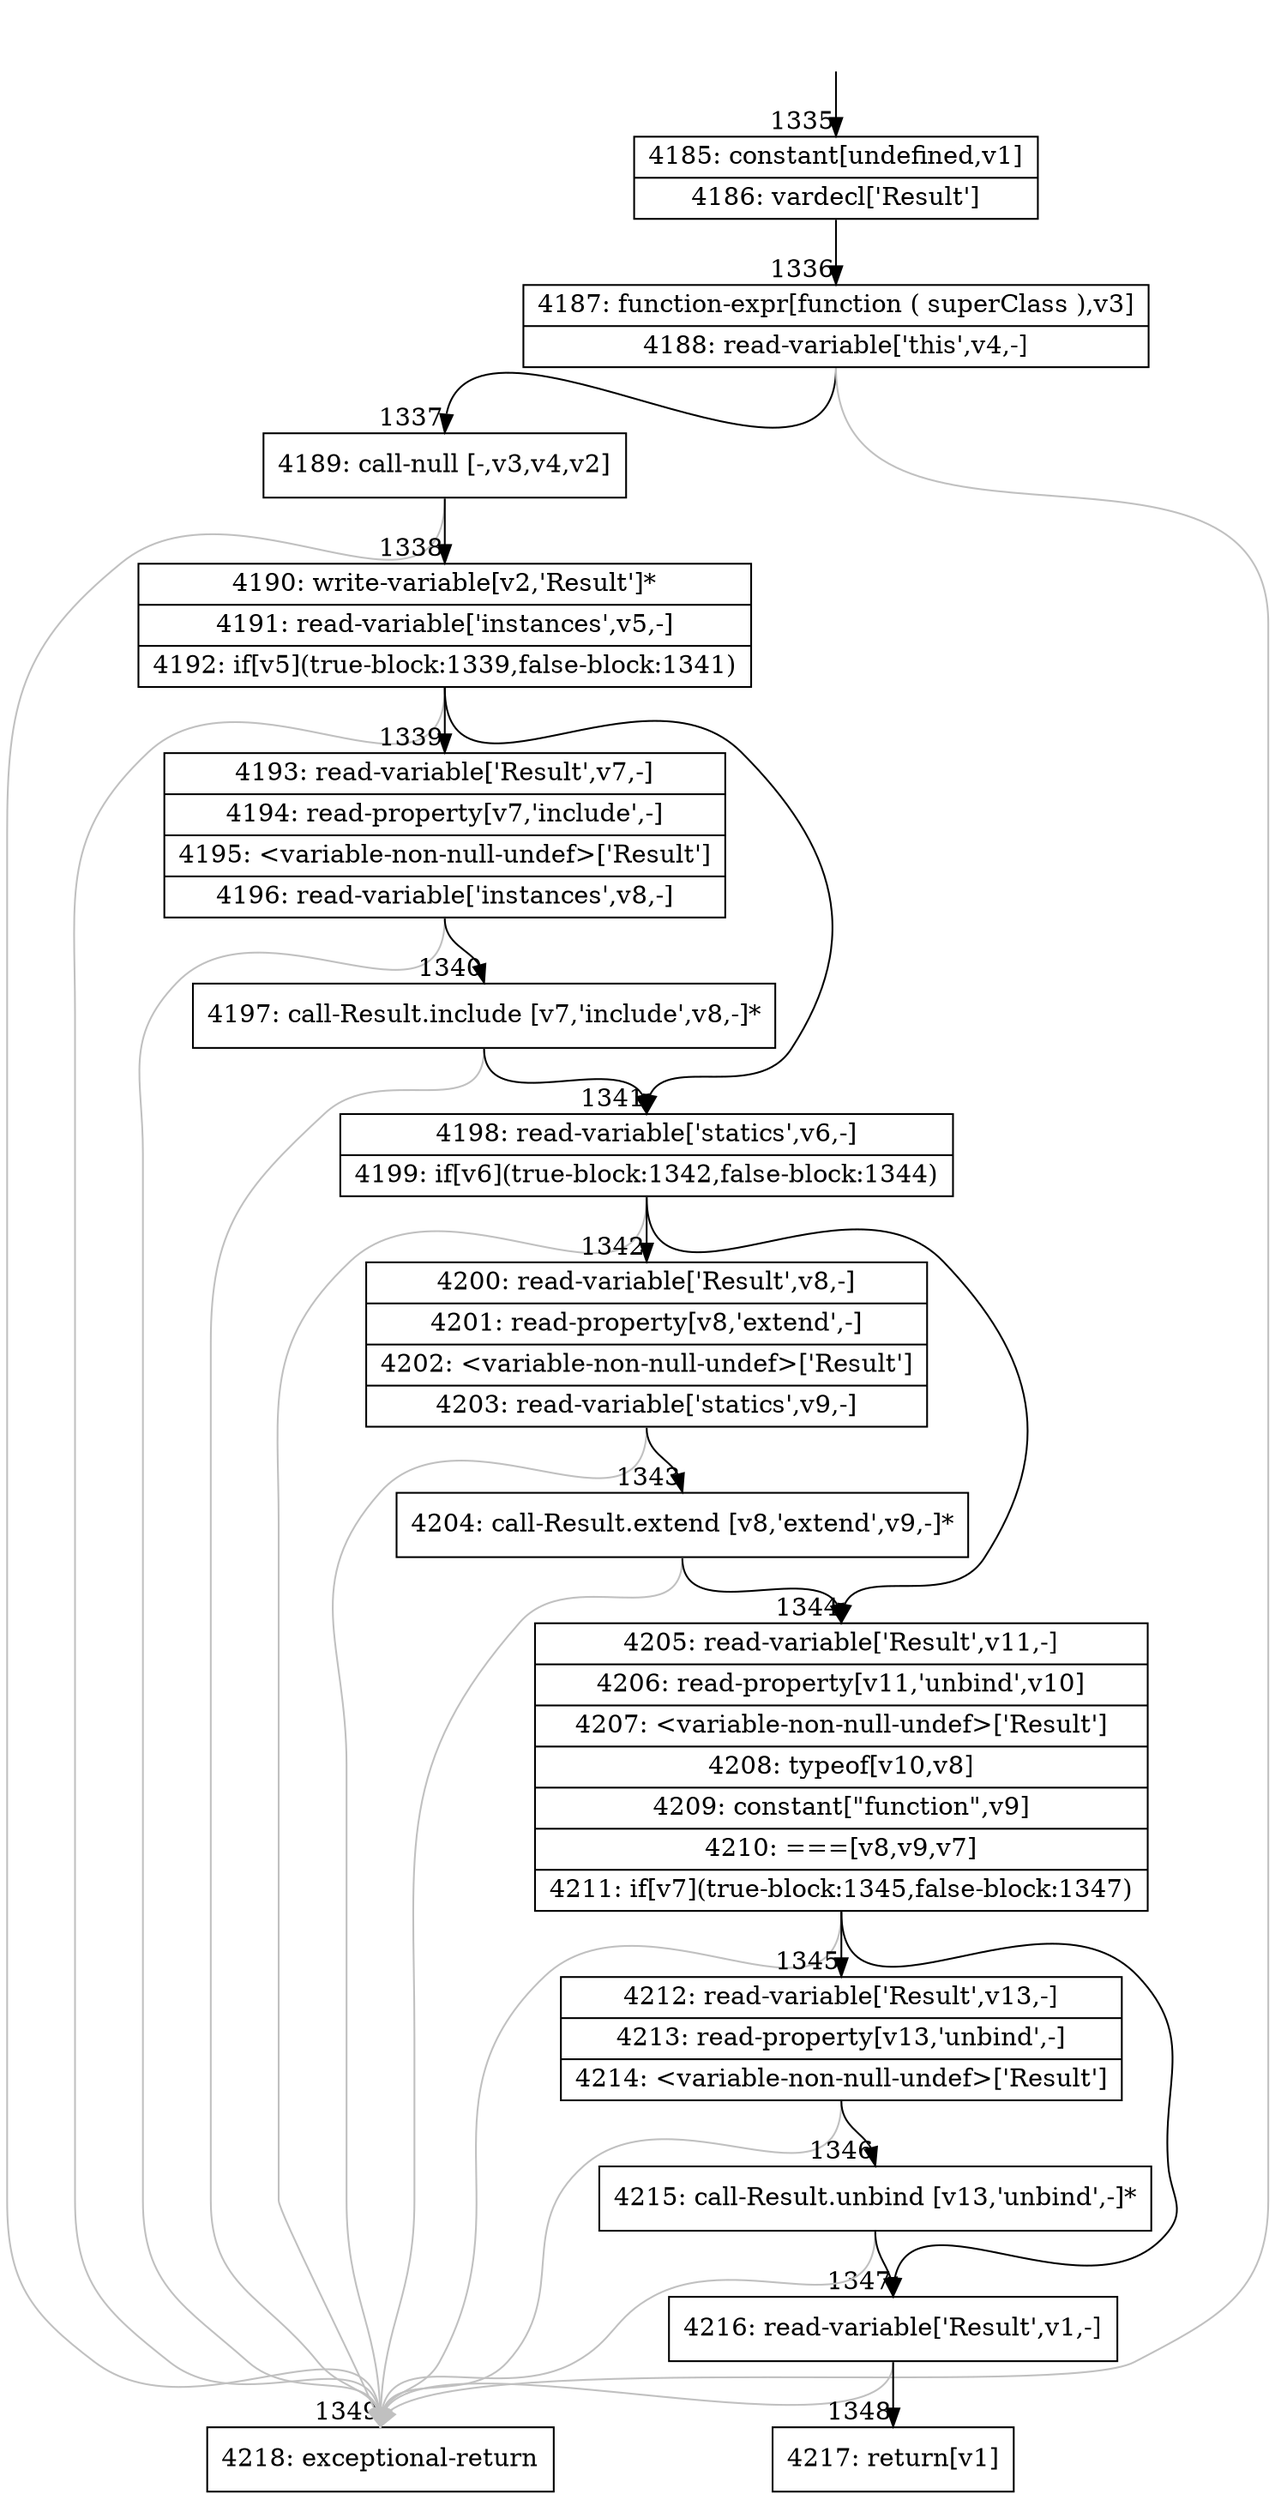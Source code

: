 digraph {
rankdir="TD"
BB_entry113[shape=none,label=""];
BB_entry113 -> BB1335 [tailport=s, headport=n, headlabel="    1335"]
BB1335 [shape=record label="{4185: constant[undefined,v1]|4186: vardecl['Result']}" ] 
BB1335 -> BB1336 [tailport=s, headport=n, headlabel="      1336"]
BB1336 [shape=record label="{4187: function-expr[function ( superClass ),v3]|4188: read-variable['this',v4,-]}" ] 
BB1336 -> BB1337 [tailport=s, headport=n, headlabel="      1337"]
BB1336 -> BB1349 [tailport=s, headport=n, color=gray, headlabel="      1349"]
BB1337 [shape=record label="{4189: call-null [-,v3,v4,v2]}" ] 
BB1337 -> BB1338 [tailport=s, headport=n, headlabel="      1338"]
BB1337 -> BB1349 [tailport=s, headport=n, color=gray]
BB1338 [shape=record label="{4190: write-variable[v2,'Result']*|4191: read-variable['instances',v5,-]|4192: if[v5](true-block:1339,false-block:1341)}" ] 
BB1338 -> BB1339 [tailport=s, headport=n, headlabel="      1339"]
BB1338 -> BB1341 [tailport=s, headport=n, headlabel="      1341"]
BB1338 -> BB1349 [tailport=s, headport=n, color=gray]
BB1339 [shape=record label="{4193: read-variable['Result',v7,-]|4194: read-property[v7,'include',-]|4195: \<variable-non-null-undef\>['Result']|4196: read-variable['instances',v8,-]}" ] 
BB1339 -> BB1340 [tailport=s, headport=n, headlabel="      1340"]
BB1339 -> BB1349 [tailport=s, headport=n, color=gray]
BB1340 [shape=record label="{4197: call-Result.include [v7,'include',v8,-]*}" ] 
BB1340 -> BB1341 [tailport=s, headport=n]
BB1340 -> BB1349 [tailport=s, headport=n, color=gray]
BB1341 [shape=record label="{4198: read-variable['statics',v6,-]|4199: if[v6](true-block:1342,false-block:1344)}" ] 
BB1341 -> BB1342 [tailport=s, headport=n, headlabel="      1342"]
BB1341 -> BB1344 [tailport=s, headport=n, headlabel="      1344"]
BB1341 -> BB1349 [tailport=s, headport=n, color=gray]
BB1342 [shape=record label="{4200: read-variable['Result',v8,-]|4201: read-property[v8,'extend',-]|4202: \<variable-non-null-undef\>['Result']|4203: read-variable['statics',v9,-]}" ] 
BB1342 -> BB1343 [tailport=s, headport=n, headlabel="      1343"]
BB1342 -> BB1349 [tailport=s, headport=n, color=gray]
BB1343 [shape=record label="{4204: call-Result.extend [v8,'extend',v9,-]*}" ] 
BB1343 -> BB1344 [tailport=s, headport=n]
BB1343 -> BB1349 [tailport=s, headport=n, color=gray]
BB1344 [shape=record label="{4205: read-variable['Result',v11,-]|4206: read-property[v11,'unbind',v10]|4207: \<variable-non-null-undef\>['Result']|4208: typeof[v10,v8]|4209: constant[\"function\",v9]|4210: ===[v8,v9,v7]|4211: if[v7](true-block:1345,false-block:1347)}" ] 
BB1344 -> BB1345 [tailport=s, headport=n, headlabel="      1345"]
BB1344 -> BB1347 [tailport=s, headport=n, headlabel="      1347"]
BB1344 -> BB1349 [tailport=s, headport=n, color=gray]
BB1345 [shape=record label="{4212: read-variable['Result',v13,-]|4213: read-property[v13,'unbind',-]|4214: \<variable-non-null-undef\>['Result']}" ] 
BB1345 -> BB1346 [tailport=s, headport=n, headlabel="      1346"]
BB1345 -> BB1349 [tailport=s, headport=n, color=gray]
BB1346 [shape=record label="{4215: call-Result.unbind [v13,'unbind',-]*}" ] 
BB1346 -> BB1347 [tailport=s, headport=n]
BB1346 -> BB1349 [tailport=s, headport=n, color=gray]
BB1347 [shape=record label="{4216: read-variable['Result',v1,-]}" ] 
BB1347 -> BB1348 [tailport=s, headport=n, headlabel="      1348"]
BB1347 -> BB1349 [tailport=s, headport=n, color=gray]
BB1348 [shape=record label="{4217: return[v1]}" ] 
BB1349 [shape=record label="{4218: exceptional-return}" ] 
//#$~ 1118
}
